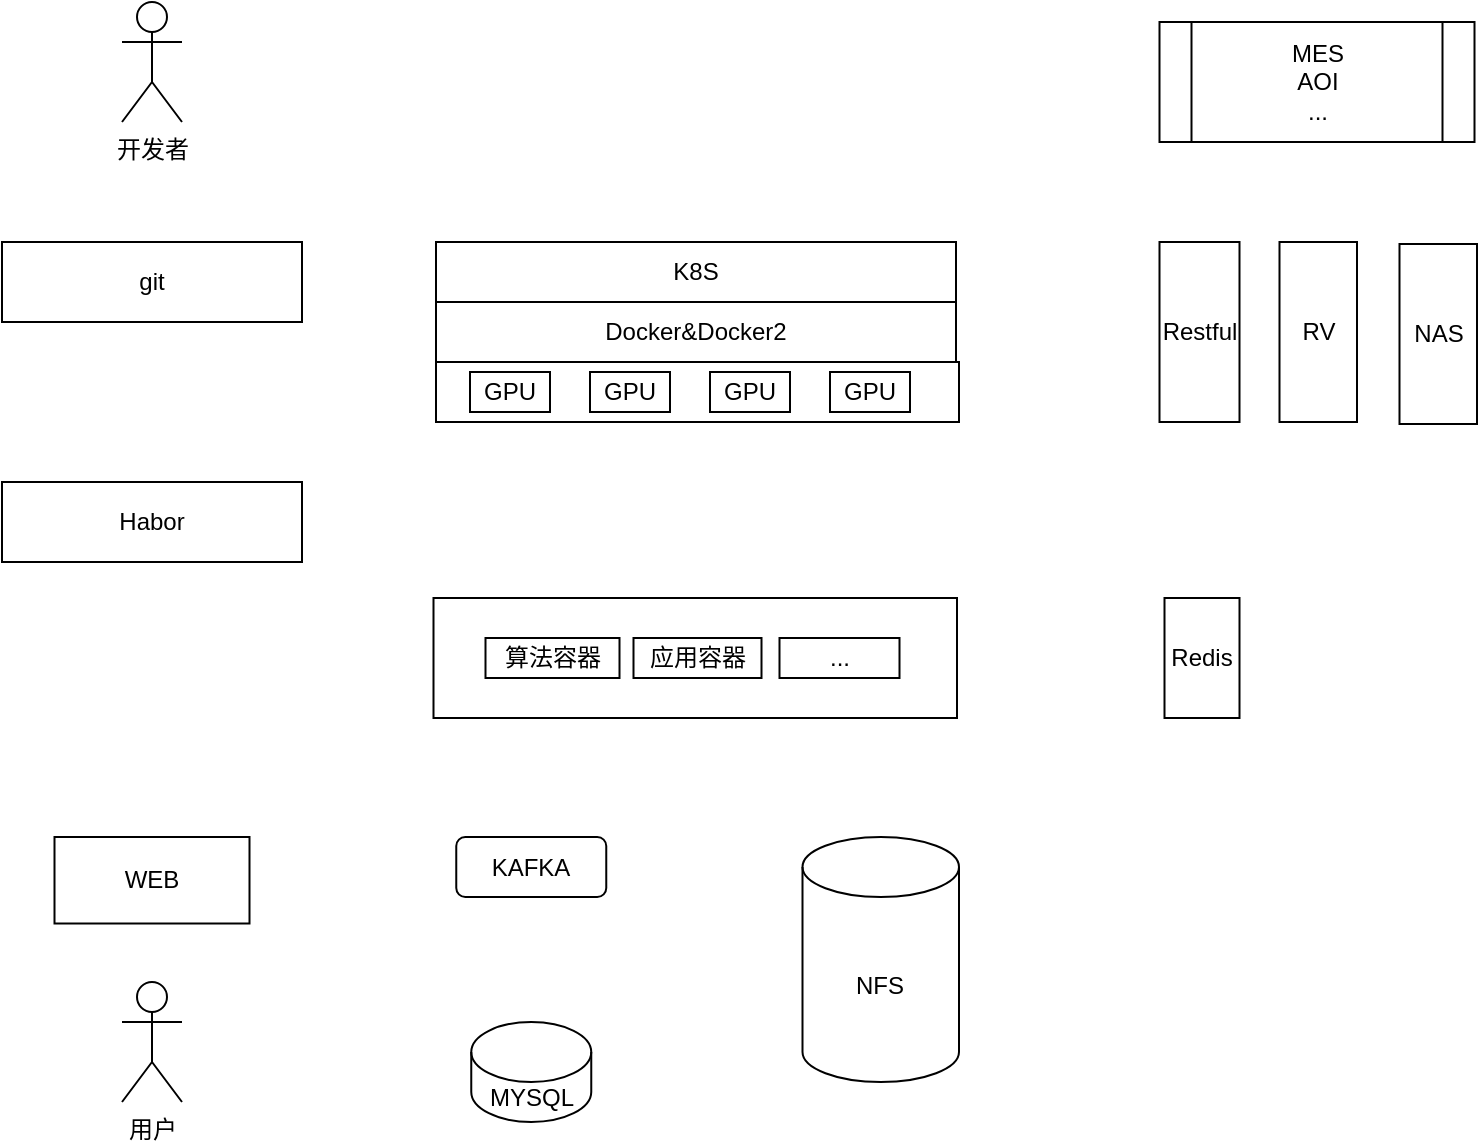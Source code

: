 <mxfile version="13.8.1" type="github">
  <diagram id="BvZ-COXXViEzjNhuf3pY" name="Page-1">
    <mxGraphModel dx="1221" dy="645" grid="1" gridSize="10" guides="1" tooltips="1" connect="1" arrows="1" fold="1" page="1" pageScale="1" pageWidth="827" pageHeight="1169" math="0" shadow="0">
      <root>
        <mxCell id="0" />
        <mxCell id="1" parent="0" />
        <mxCell id="W1T311rMxpBIpC6KNnp8-5" value="K8S" style="rounded=0;whiteSpace=wrap;html=1;" parent="1" vertex="1">
          <mxGeometry x="262" y="210" width="260" height="30" as="geometry" />
        </mxCell>
        <mxCell id="W1T311rMxpBIpC6KNnp8-6" value="Docker&amp;amp;Docker2" style="rounded=0;whiteSpace=wrap;html=1;" parent="1" vertex="1">
          <mxGeometry x="262" y="240" width="260" height="30" as="geometry" />
        </mxCell>
        <mxCell id="sp7kLMGzaN918V7uIGgK-3" value="" style="rounded=0;whiteSpace=wrap;html=1;" vertex="1" parent="1">
          <mxGeometry x="260.75" y="388" width="261.75" height="60" as="geometry" />
        </mxCell>
        <mxCell id="sp7kLMGzaN918V7uIGgK-4" value="算法容器" style="rounded=0;whiteSpace=wrap;html=1;" vertex="1" parent="1">
          <mxGeometry x="286.75" y="408" width="67" height="20" as="geometry" />
        </mxCell>
        <mxCell id="sp7kLMGzaN918V7uIGgK-5" value="应用容器" style="rounded=0;whiteSpace=wrap;html=1;" vertex="1" parent="1">
          <mxGeometry x="360.75" y="408" width="64" height="20" as="geometry" />
        </mxCell>
        <mxCell id="sp7kLMGzaN918V7uIGgK-6" value="NFS" style="shape=cylinder3;whiteSpace=wrap;html=1;boundedLbl=1;backgroundOutline=1;size=15;" vertex="1" parent="1">
          <mxGeometry x="445.25" y="507.5" width="78.25" height="122.5" as="geometry" />
        </mxCell>
        <mxCell id="sp7kLMGzaN918V7uIGgK-7" value="MYSQL" style="shape=cylinder3;whiteSpace=wrap;html=1;boundedLbl=1;backgroundOutline=1;size=15;" vertex="1" parent="1">
          <mxGeometry x="279.63" y="600" width="60" height="50" as="geometry" />
        </mxCell>
        <mxCell id="sp7kLMGzaN918V7uIGgK-8" value="用户" style="shape=umlActor;verticalLabelPosition=bottom;verticalAlign=top;html=1;outlineConnect=0;" vertex="1" parent="1">
          <mxGeometry x="105" y="580" width="30" height="60" as="geometry" />
        </mxCell>
        <mxCell id="sp7kLMGzaN918V7uIGgK-11" value="KAFKA" style="rounded=1;whiteSpace=wrap;html=1;" vertex="1" parent="1">
          <mxGeometry x="272.13" y="507.5" width="75" height="30" as="geometry" />
        </mxCell>
        <mxCell id="sp7kLMGzaN918V7uIGgK-13" value="..." style="rounded=0;whiteSpace=wrap;html=1;" vertex="1" parent="1">
          <mxGeometry x="433.75" y="408" width="60" height="20" as="geometry" />
        </mxCell>
        <mxCell id="sp7kLMGzaN918V7uIGgK-16" value="MES&lt;br&gt;AOI&lt;br&gt;..." style="shape=process;whiteSpace=wrap;html=1;backgroundOutline=1;" vertex="1" parent="1">
          <mxGeometry x="623.75" y="100" width="157.5" height="60" as="geometry" />
        </mxCell>
        <mxCell id="sp7kLMGzaN918V7uIGgK-20" value="RV" style="rounded=0;whiteSpace=wrap;html=1;" vertex="1" parent="1">
          <mxGeometry x="683.75" y="210" width="38.75" height="90" as="geometry" />
        </mxCell>
        <mxCell id="sp7kLMGzaN918V7uIGgK-21" value="NAS" style="rounded=0;whiteSpace=wrap;html=1;" vertex="1" parent="1">
          <mxGeometry x="743.75" y="211" width="38.75" height="90" as="geometry" />
        </mxCell>
        <mxCell id="sp7kLMGzaN918V7uIGgK-28" value="Redis" style="rounded=0;whiteSpace=wrap;html=1;" vertex="1" parent="1">
          <mxGeometry x="626.25" y="388" width="37.5" height="60" as="geometry" />
        </mxCell>
        <mxCell id="sp7kLMGzaN918V7uIGgK-30" value="" style="rounded=0;whiteSpace=wrap;html=1;" vertex="1" parent="1">
          <mxGeometry x="262" y="270" width="261.5" height="30" as="geometry" />
        </mxCell>
        <mxCell id="sp7kLMGzaN918V7uIGgK-31" value="GPU" style="rounded=0;whiteSpace=wrap;html=1;" vertex="1" parent="1">
          <mxGeometry x="279" y="275" width="40" height="20" as="geometry" />
        </mxCell>
        <mxCell id="sp7kLMGzaN918V7uIGgK-32" value="GPU" style="rounded=0;whiteSpace=wrap;html=1;" vertex="1" parent="1">
          <mxGeometry x="339" y="275" width="40" height="20" as="geometry" />
        </mxCell>
        <mxCell id="sp7kLMGzaN918V7uIGgK-33" value="GPU" style="rounded=0;whiteSpace=wrap;html=1;" vertex="1" parent="1">
          <mxGeometry x="399" y="275" width="40" height="20" as="geometry" />
        </mxCell>
        <mxCell id="sp7kLMGzaN918V7uIGgK-34" value="GPU" style="rounded=0;whiteSpace=wrap;html=1;" vertex="1" parent="1">
          <mxGeometry x="459" y="275" width="40" height="20" as="geometry" />
        </mxCell>
        <mxCell id="sp7kLMGzaN918V7uIGgK-37" value="Habor" style="rounded=0;whiteSpace=wrap;html=1;" vertex="1" parent="1">
          <mxGeometry x="45" y="330" width="150" height="40" as="geometry" />
        </mxCell>
        <mxCell id="sp7kLMGzaN918V7uIGgK-38" value="git" style="rounded=0;whiteSpace=wrap;html=1;" vertex="1" parent="1">
          <mxGeometry x="45" y="210" width="150" height="40" as="geometry" />
        </mxCell>
        <mxCell id="sp7kLMGzaN918V7uIGgK-39" value="开发者" style="shape=umlActor;verticalLabelPosition=bottom;verticalAlign=top;html=1;outlineConnect=0;" vertex="1" parent="1">
          <mxGeometry x="105" y="90" width="30" height="60" as="geometry" />
        </mxCell>
        <mxCell id="sp7kLMGzaN918V7uIGgK-40" value="Restful" style="rounded=0;whiteSpace=wrap;html=1;" vertex="1" parent="1">
          <mxGeometry x="623.75" y="210" width="40" height="90" as="geometry" />
        </mxCell>
        <mxCell id="sp7kLMGzaN918V7uIGgK-41" value="WEB" style="rounded=0;whiteSpace=wrap;html=1;" vertex="1" parent="1">
          <mxGeometry x="71.25" y="507.5" width="97.5" height="43.25" as="geometry" />
        </mxCell>
      </root>
    </mxGraphModel>
  </diagram>
</mxfile>
